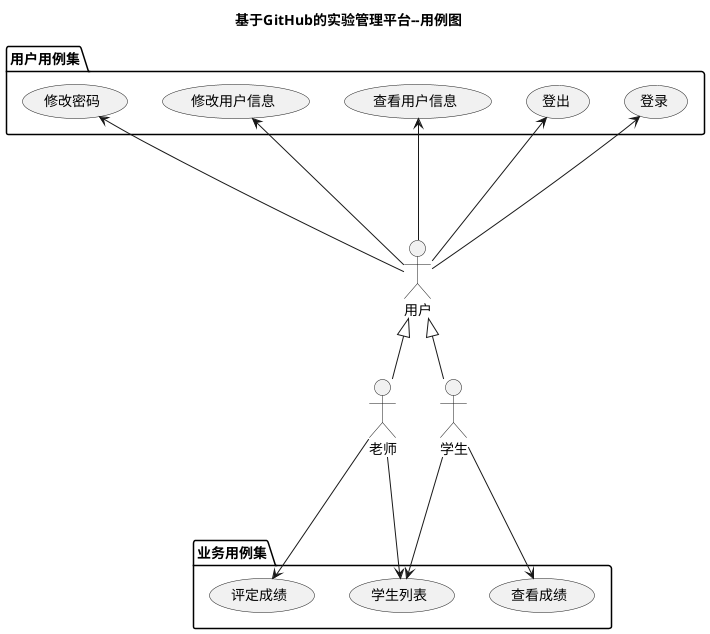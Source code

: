@startuml

title 基于GitHub的实验管理平台--用例图

actor 老师

actor 学生

actor 用户

用户<|-- 老师
用户<|-- 学生



package 用户用例集 {

用户--up-> (登录)
用户 --up-> (登出)

用户 --up-> (查看用户信息)

用户 --up-> (修改用户信息)

用户 --up-> (修改密码)

}

package 业务用例集 {

老师 ---> (评定成绩)

老师 ---> (学生列表)

学生 ---> (学生列表)

学生---> (查看成绩)

}



@enduml